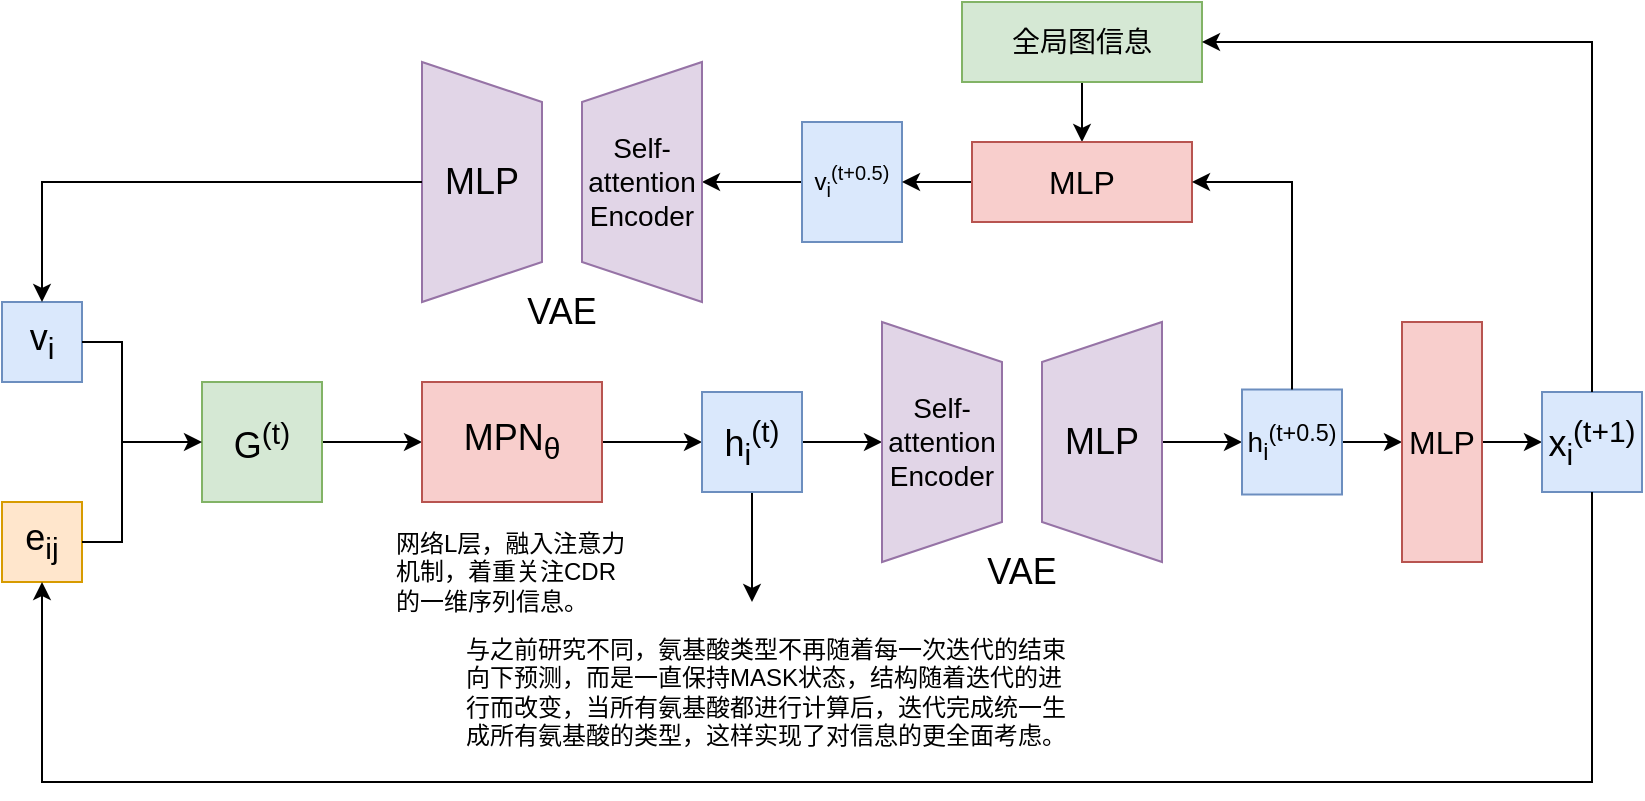 <mxfile version="21.3.3" type="github">
  <diagram name="第 1 页" id="x90SLZRSGqJVOgKwXgTj">
    <mxGraphModel dx="1064" dy="499" grid="1" gridSize="10" guides="1" tooltips="1" connect="1" arrows="1" fold="1" page="1" pageScale="1" pageWidth="827" pageHeight="1169" math="0" shadow="0">
      <root>
        <mxCell id="0" />
        <mxCell id="1" parent="0" />
        <mxCell id="V-CbSPrDg8GrjM4xDY10-1" value="&lt;span style=&quot;font-size: 18px;&quot;&gt;v&lt;sub&gt;i&lt;/sub&gt;&lt;/span&gt;" style="rounded=0;whiteSpace=wrap;html=1;fillColor=#dae8fc;strokeColor=#6c8ebf;" parent="1" vertex="1">
          <mxGeometry x="140" y="210" width="40" height="40" as="geometry" />
        </mxCell>
        <mxCell id="V-CbSPrDg8GrjM4xDY10-2" value="&lt;span style=&quot;font-size: 18px;&quot;&gt;e&lt;sub&gt;ij&lt;/sub&gt;&lt;/span&gt;" style="rounded=0;whiteSpace=wrap;html=1;fillColor=#ffe6cc;strokeColor=#d79b00;" parent="1" vertex="1">
          <mxGeometry x="140" y="310" width="40" height="40" as="geometry" />
        </mxCell>
        <mxCell id="V-CbSPrDg8GrjM4xDY10-7" value="" style="edgeStyle=orthogonalEdgeStyle;rounded=0;orthogonalLoop=1;jettySize=auto;html=1;" parent="1" source="V-CbSPrDg8GrjM4xDY10-3" target="V-CbSPrDg8GrjM4xDY10-6" edge="1">
          <mxGeometry relative="1" as="geometry" />
        </mxCell>
        <mxCell id="V-CbSPrDg8GrjM4xDY10-3" value="&lt;font style=&quot;font-size: 18px;&quot;&gt;G&lt;sup&gt;(t)&lt;/sup&gt;&lt;/font&gt;" style="rounded=0;whiteSpace=wrap;html=1;fillColor=#d5e8d4;strokeColor=#82b366;" parent="1" vertex="1">
          <mxGeometry x="240" y="250" width="60" height="60" as="geometry" />
        </mxCell>
        <mxCell id="V-CbSPrDg8GrjM4xDY10-4" value="" style="endArrow=classic;html=1;rounded=0;exitX=1;exitY=0.5;exitDx=0;exitDy=0;entryX=0;entryY=0.5;entryDx=0;entryDy=0;" parent="1" source="V-CbSPrDg8GrjM4xDY10-1" target="V-CbSPrDg8GrjM4xDY10-3" edge="1">
          <mxGeometry width="50" height="50" relative="1" as="geometry">
            <mxPoint x="110" y="130" as="sourcePoint" />
            <mxPoint x="160" y="80" as="targetPoint" />
            <Array as="points">
              <mxPoint x="200" y="230" />
              <mxPoint x="200" y="280" />
            </Array>
          </mxGeometry>
        </mxCell>
        <mxCell id="V-CbSPrDg8GrjM4xDY10-5" value="" style="endArrow=none;html=1;rounded=0;exitX=1;exitY=0.5;exitDx=0;exitDy=0;" parent="1" source="V-CbSPrDg8GrjM4xDY10-2" edge="1">
          <mxGeometry width="50" height="50" relative="1" as="geometry">
            <mxPoint x="190" y="410" as="sourcePoint" />
            <mxPoint x="200" y="280" as="targetPoint" />
            <Array as="points">
              <mxPoint x="200" y="330" />
            </Array>
          </mxGeometry>
        </mxCell>
        <mxCell id="V-CbSPrDg8GrjM4xDY10-10" value="" style="edgeStyle=orthogonalEdgeStyle;rounded=0;orthogonalLoop=1;jettySize=auto;html=1;" parent="1" source="V-CbSPrDg8GrjM4xDY10-6" target="V-CbSPrDg8GrjM4xDY10-9" edge="1">
          <mxGeometry relative="1" as="geometry" />
        </mxCell>
        <mxCell id="V-CbSPrDg8GrjM4xDY10-6" value="&lt;font style=&quot;font-size: 18px;&quot;&gt;MPN&lt;sub&gt;θ&lt;/sub&gt;&lt;/font&gt;" style="rounded=0;whiteSpace=wrap;html=1;fillColor=#f8cecc;strokeColor=#b85450;" parent="1" vertex="1">
          <mxGeometry x="350" y="250" width="90" height="60" as="geometry" />
        </mxCell>
        <mxCell id="V-CbSPrDg8GrjM4xDY10-8" value="&lt;font style=&quot;font-size: 12px;&quot;&gt;网络L层，融入注意力机制，着重关注CDR的一维序列信息。&lt;/font&gt;" style="text;html=1;strokeColor=none;fillColor=none;align=left;verticalAlign=middle;whiteSpace=wrap;rounded=0;" parent="1" vertex="1">
          <mxGeometry x="335" y="320" width="120" height="50" as="geometry" />
        </mxCell>
        <mxCell id="V-CbSPrDg8GrjM4xDY10-15" value="" style="edgeStyle=orthogonalEdgeStyle;rounded=0;orthogonalLoop=1;jettySize=auto;html=1;" parent="1" source="V-CbSPrDg8GrjM4xDY10-9" target="V-CbSPrDg8GrjM4xDY10-14" edge="1">
          <mxGeometry relative="1" as="geometry" />
        </mxCell>
        <mxCell id="V-CbSPrDg8GrjM4xDY10-28" value="" style="edgeStyle=orthogonalEdgeStyle;rounded=0;orthogonalLoop=1;jettySize=auto;html=1;" parent="1" source="V-CbSPrDg8GrjM4xDY10-9" edge="1">
          <mxGeometry relative="1" as="geometry">
            <mxPoint x="515" y="360" as="targetPoint" />
          </mxGeometry>
        </mxCell>
        <mxCell id="V-CbSPrDg8GrjM4xDY10-9" value="&lt;font style=&quot;font-size: 18px;&quot;&gt;h&lt;sub&gt;i&lt;/sub&gt;&lt;sup&gt;(t)&lt;/sup&gt;&lt;/font&gt;" style="rounded=0;whiteSpace=wrap;html=1;fillColor=#dae8fc;strokeColor=#6c8ebf;" parent="1" vertex="1">
          <mxGeometry x="490" y="255" width="50" height="50" as="geometry" />
        </mxCell>
        <mxCell id="V-CbSPrDg8GrjM4xDY10-14" value="&lt;font style=&quot;font-size: 14px;&quot;&gt;Self-attention&lt;br&gt;Encoder&lt;/font&gt;" style="shape=trapezoid;perimeter=trapezoidPerimeter;whiteSpace=wrap;html=1;fixedSize=1;direction=south;fillColor=#e1d5e7;strokeColor=#9673a6;" parent="1" vertex="1">
          <mxGeometry x="580" y="220" width="60" height="120" as="geometry" />
        </mxCell>
        <mxCell id="V-CbSPrDg8GrjM4xDY10-20" value="" style="edgeStyle=orthogonalEdgeStyle;rounded=0;orthogonalLoop=1;jettySize=auto;html=1;" parent="1" source="V-CbSPrDg8GrjM4xDY10-16" target="V-CbSPrDg8GrjM4xDY10-19" edge="1">
          <mxGeometry relative="1" as="geometry" />
        </mxCell>
        <mxCell id="V-CbSPrDg8GrjM4xDY10-16" value="&lt;font style=&quot;font-size: 18px;&quot;&gt;MLP&lt;/font&gt;" style="shape=trapezoid;perimeter=trapezoidPerimeter;whiteSpace=wrap;html=1;fixedSize=1;direction=north;fillColor=#e1d5e7;strokeColor=#9673a6;" parent="1" vertex="1">
          <mxGeometry x="660" y="220" width="60" height="120" as="geometry" />
        </mxCell>
        <mxCell id="V-CbSPrDg8GrjM4xDY10-18" value="&lt;font style=&quot;font-size: 18px;&quot;&gt;VAE&lt;/font&gt;" style="text;html=1;strokeColor=none;fillColor=none;align=center;verticalAlign=middle;whiteSpace=wrap;rounded=0;" parent="1" vertex="1">
          <mxGeometry x="620" y="330" width="60" height="30" as="geometry" />
        </mxCell>
        <mxCell id="V-CbSPrDg8GrjM4xDY10-22" value="" style="edgeStyle=orthogonalEdgeStyle;rounded=0;orthogonalLoop=1;jettySize=auto;html=1;" parent="1" source="V-CbSPrDg8GrjM4xDY10-19" target="V-CbSPrDg8GrjM4xDY10-21" edge="1">
          <mxGeometry relative="1" as="geometry" />
        </mxCell>
        <mxCell id="V-CbSPrDg8GrjM4xDY10-19" value="&lt;font style=&quot;font-size: 14px;&quot;&gt;h&lt;sub style=&quot;border-color: var(--border-color);&quot;&gt;i&lt;/sub&gt;&lt;sup style=&quot;border-color: var(--border-color);&quot;&gt;(t+0.5)&lt;/sup&gt;&lt;/font&gt;" style="whiteSpace=wrap;html=1;fillColor=#dae8fc;strokeColor=#6c8ebf;" parent="1" vertex="1">
          <mxGeometry x="760" y="253.75" width="50" height="52.5" as="geometry" />
        </mxCell>
        <mxCell id="V-CbSPrDg8GrjM4xDY10-24" value="" style="edgeStyle=orthogonalEdgeStyle;rounded=0;orthogonalLoop=1;jettySize=auto;html=1;" parent="1" source="V-CbSPrDg8GrjM4xDY10-21" target="V-CbSPrDg8GrjM4xDY10-23" edge="1">
          <mxGeometry relative="1" as="geometry" />
        </mxCell>
        <mxCell id="V-CbSPrDg8GrjM4xDY10-21" value="&lt;font style=&quot;font-size: 16px;&quot;&gt;MLP&lt;/font&gt;" style="rounded=0;whiteSpace=wrap;html=1;fillColor=#f8cecc;strokeColor=#b85450;" parent="1" vertex="1">
          <mxGeometry x="840" y="220" width="40" height="120" as="geometry" />
        </mxCell>
        <mxCell id="V-CbSPrDg8GrjM4xDY10-23" value="&lt;font style=&quot;font-size: 18px;&quot;&gt;x&lt;sub&gt;i&lt;/sub&gt;&lt;sup&gt;(t+1)&lt;/sup&gt;&lt;/font&gt;" style="rounded=0;whiteSpace=wrap;html=1;fillColor=#dae8fc;strokeColor=#6c8ebf;" parent="1" vertex="1">
          <mxGeometry x="910" y="255" width="50" height="50" as="geometry" />
        </mxCell>
        <mxCell id="V-CbSPrDg8GrjM4xDY10-34" value="" style="edgeStyle=orthogonalEdgeStyle;rounded=0;orthogonalLoop=1;jettySize=auto;html=1;" parent="1" source="V-CbSPrDg8GrjM4xDY10-25" target="V-CbSPrDg8GrjM4xDY10-33" edge="1">
          <mxGeometry relative="1" as="geometry" />
        </mxCell>
        <mxCell id="V-CbSPrDg8GrjM4xDY10-25" value="&lt;font style=&quot;font-size: 14px;&quot;&gt;全局图信息&lt;/font&gt;" style="rounded=0;whiteSpace=wrap;html=1;fillColor=#d5e8d4;strokeColor=#82b366;" parent="1" vertex="1">
          <mxGeometry x="620" y="60" width="120" height="40" as="geometry" />
        </mxCell>
        <mxCell id="V-CbSPrDg8GrjM4xDY10-26" value="" style="endArrow=classic;html=1;rounded=0;exitX=0.5;exitY=0;exitDx=0;exitDy=0;entryX=1;entryY=0.5;entryDx=0;entryDy=0;" parent="1" source="V-CbSPrDg8GrjM4xDY10-23" target="V-CbSPrDg8GrjM4xDY10-25" edge="1">
          <mxGeometry width="50" height="50" relative="1" as="geometry">
            <mxPoint x="870" y="170" as="sourcePoint" />
            <mxPoint x="920" y="120" as="targetPoint" />
            <Array as="points">
              <mxPoint x="935" y="80" />
            </Array>
          </mxGeometry>
        </mxCell>
        <mxCell id="V-CbSPrDg8GrjM4xDY10-29" value="与之前研究不同，氨基酸类型不再随着每一次迭代的结束向下预测，而是一直保持MASK状态，结构随着迭代的进行而改变，当所有氨基酸都进行计算后，迭代完成统一生成所有氨基酸的类型，这样实现了对信息的更全面考虑。" style="text;html=1;strokeColor=none;fillColor=none;align=left;verticalAlign=middle;whiteSpace=wrap;rounded=0;" parent="1" vertex="1">
          <mxGeometry x="370" y="390" width="310" height="30" as="geometry" />
        </mxCell>
        <mxCell id="V-CbSPrDg8GrjM4xDY10-41" value="" style="edgeStyle=orthogonalEdgeStyle;rounded=0;orthogonalLoop=1;jettySize=auto;html=1;" parent="1" source="V-CbSPrDg8GrjM4xDY10-30" target="V-CbSPrDg8GrjM4xDY10-39" edge="1">
          <mxGeometry relative="1" as="geometry" />
        </mxCell>
        <mxCell id="V-CbSPrDg8GrjM4xDY10-30" value="v&lt;sub&gt;i&lt;/sub&gt;&lt;sup&gt;(t+0.5)&lt;/sup&gt;" style="rounded=0;whiteSpace=wrap;html=1;fillColor=#dae8fc;strokeColor=#6c8ebf;" parent="1" vertex="1">
          <mxGeometry x="540" y="120" width="50" height="60" as="geometry" />
        </mxCell>
        <mxCell id="V-CbSPrDg8GrjM4xDY10-36" value="" style="edgeStyle=orthogonalEdgeStyle;rounded=0;orthogonalLoop=1;jettySize=auto;html=1;" parent="1" source="V-CbSPrDg8GrjM4xDY10-33" target="V-CbSPrDg8GrjM4xDY10-30" edge="1">
          <mxGeometry relative="1" as="geometry" />
        </mxCell>
        <mxCell id="V-CbSPrDg8GrjM4xDY10-33" value="&lt;font style=&quot;font-size: 16px;&quot;&gt;MLP&lt;/font&gt;" style="rounded=0;whiteSpace=wrap;html=1;fillColor=#f8cecc;strokeColor=#b85450;" parent="1" vertex="1">
          <mxGeometry x="625" y="130" width="110" height="40" as="geometry" />
        </mxCell>
        <mxCell id="V-CbSPrDg8GrjM4xDY10-35" value="" style="endArrow=classic;html=1;rounded=0;exitX=0.5;exitY=0;exitDx=0;exitDy=0;entryX=1;entryY=0.5;entryDx=0;entryDy=0;" parent="1" source="V-CbSPrDg8GrjM4xDY10-19" target="V-CbSPrDg8GrjM4xDY10-33" edge="1">
          <mxGeometry width="50" height="50" relative="1" as="geometry">
            <mxPoint x="750" y="190" as="sourcePoint" />
            <mxPoint x="800" y="140" as="targetPoint" />
            <Array as="points">
              <mxPoint x="785" y="150" />
            </Array>
          </mxGeometry>
        </mxCell>
        <mxCell id="V-CbSPrDg8GrjM4xDY10-37" value="&lt;font style=&quot;font-size: 18px;&quot;&gt;MLP&lt;/font&gt;" style="shape=trapezoid;perimeter=trapezoidPerimeter;whiteSpace=wrap;html=1;fixedSize=1;direction=south;fillColor=#e1d5e7;strokeColor=#9673a6;" parent="1" vertex="1">
          <mxGeometry x="350" y="90" width="60" height="120" as="geometry" />
        </mxCell>
        <mxCell id="V-CbSPrDg8GrjM4xDY10-39" value="&lt;font style=&quot;font-size: 14px;&quot;&gt;Self-attention&lt;br style=&quot;border-color: var(--border-color);&quot;&gt;Encoder&lt;/font&gt;" style="shape=trapezoid;perimeter=trapezoidPerimeter;whiteSpace=wrap;html=1;fixedSize=1;direction=north;fillColor=#e1d5e7;strokeColor=#9673a6;" parent="1" vertex="1">
          <mxGeometry x="430" y="90" width="60" height="120" as="geometry" />
        </mxCell>
        <mxCell id="V-CbSPrDg8GrjM4xDY10-40" value="&lt;font style=&quot;font-size: 18px;&quot;&gt;VAE&lt;/font&gt;" style="text;html=1;strokeColor=none;fillColor=none;align=center;verticalAlign=middle;whiteSpace=wrap;rounded=0;" parent="1" vertex="1">
          <mxGeometry x="390" y="200" width="60" height="30" as="geometry" />
        </mxCell>
        <mxCell id="V-CbSPrDg8GrjM4xDY10-42" value="" style="endArrow=classic;html=1;rounded=0;exitX=0.5;exitY=1;exitDx=0;exitDy=0;entryX=0.5;entryY=0;entryDx=0;entryDy=0;" parent="1" source="V-CbSPrDg8GrjM4xDY10-37" target="V-CbSPrDg8GrjM4xDY10-1" edge="1">
          <mxGeometry width="50" height="50" relative="1" as="geometry">
            <mxPoint x="60" y="190" as="sourcePoint" />
            <mxPoint x="110" y="140" as="targetPoint" />
            <Array as="points">
              <mxPoint x="160" y="150" />
            </Array>
          </mxGeometry>
        </mxCell>
        <mxCell id="sGo_OVW4n0MB-UbGE2Xv-1" value="" style="endArrow=classic;html=1;rounded=0;exitX=0.5;exitY=1;exitDx=0;exitDy=0;entryX=0.5;entryY=1;entryDx=0;entryDy=0;" edge="1" parent="1" source="V-CbSPrDg8GrjM4xDY10-23" target="V-CbSPrDg8GrjM4xDY10-2">
          <mxGeometry width="50" height="50" relative="1" as="geometry">
            <mxPoint x="240" y="450" as="sourcePoint" />
            <mxPoint x="120" y="460" as="targetPoint" />
            <Array as="points">
              <mxPoint x="935" y="450" />
              <mxPoint x="540" y="450" />
              <mxPoint x="160" y="450" />
            </Array>
          </mxGeometry>
        </mxCell>
      </root>
    </mxGraphModel>
  </diagram>
</mxfile>
